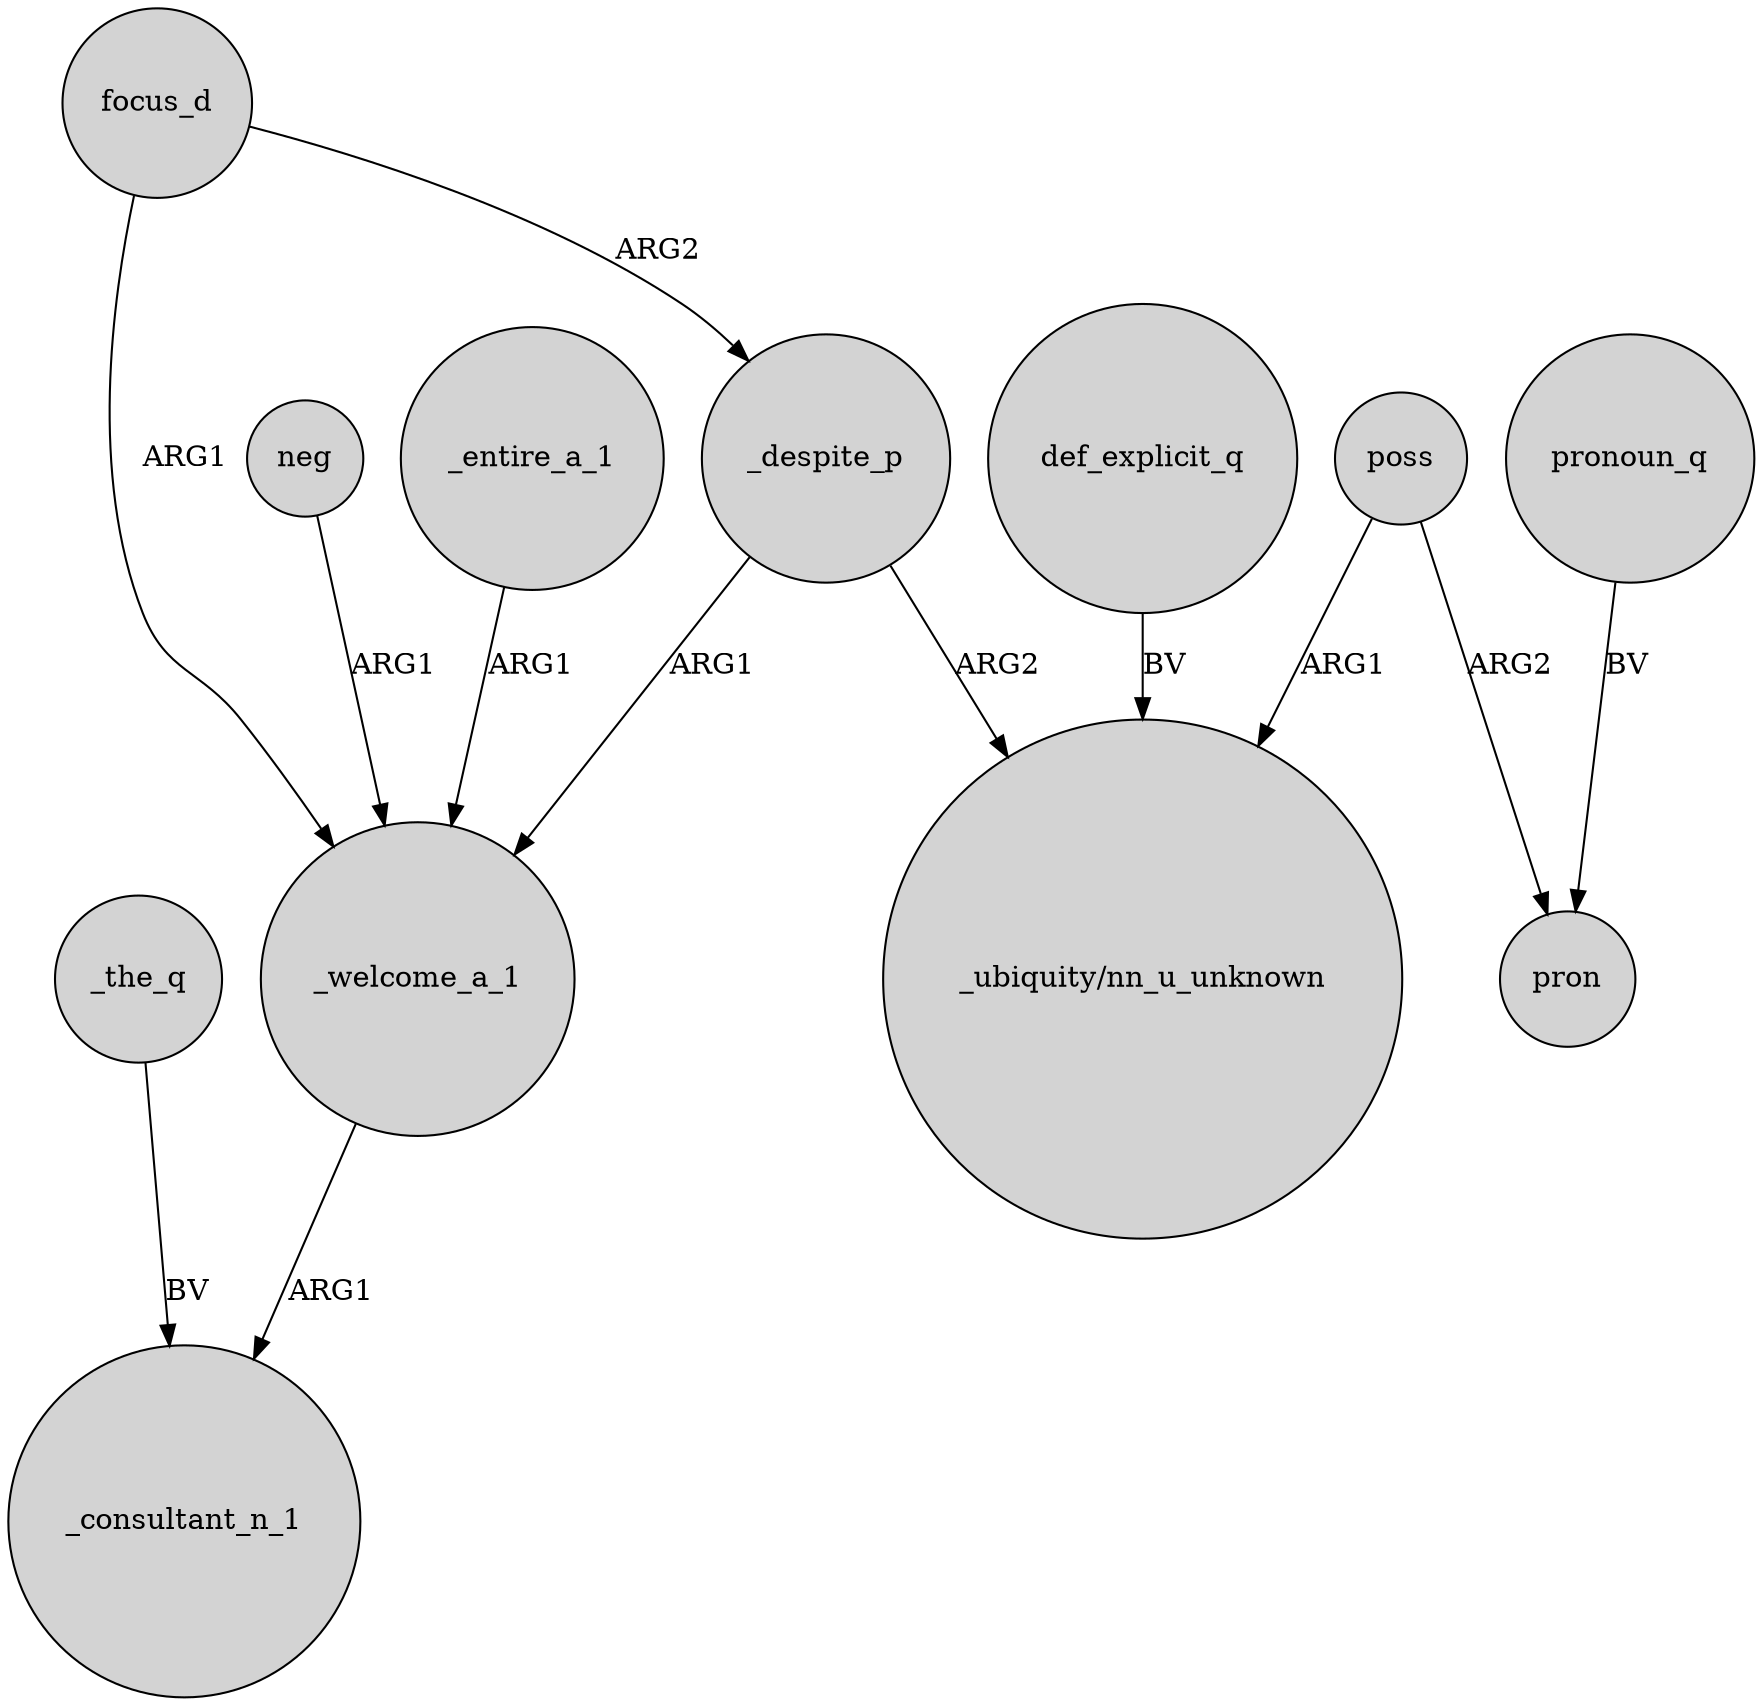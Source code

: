 digraph {
	node [shape=circle style=filled]
	_the_q -> _consultant_n_1 [label=BV]
	focus_d -> _despite_p [label=ARG2]
	neg -> _welcome_a_1 [label=ARG1]
	poss -> pron [label=ARG2]
	focus_d -> _welcome_a_1 [label=ARG1]
	def_explicit_q -> "_ubiquity/nn_u_unknown" [label=BV]
	_despite_p -> _welcome_a_1 [label=ARG1]
	_despite_p -> "_ubiquity/nn_u_unknown" [label=ARG2]
	_welcome_a_1 -> _consultant_n_1 [label=ARG1]
	_entire_a_1 -> _welcome_a_1 [label=ARG1]
	poss -> "_ubiquity/nn_u_unknown" [label=ARG1]
	pronoun_q -> pron [label=BV]
}
